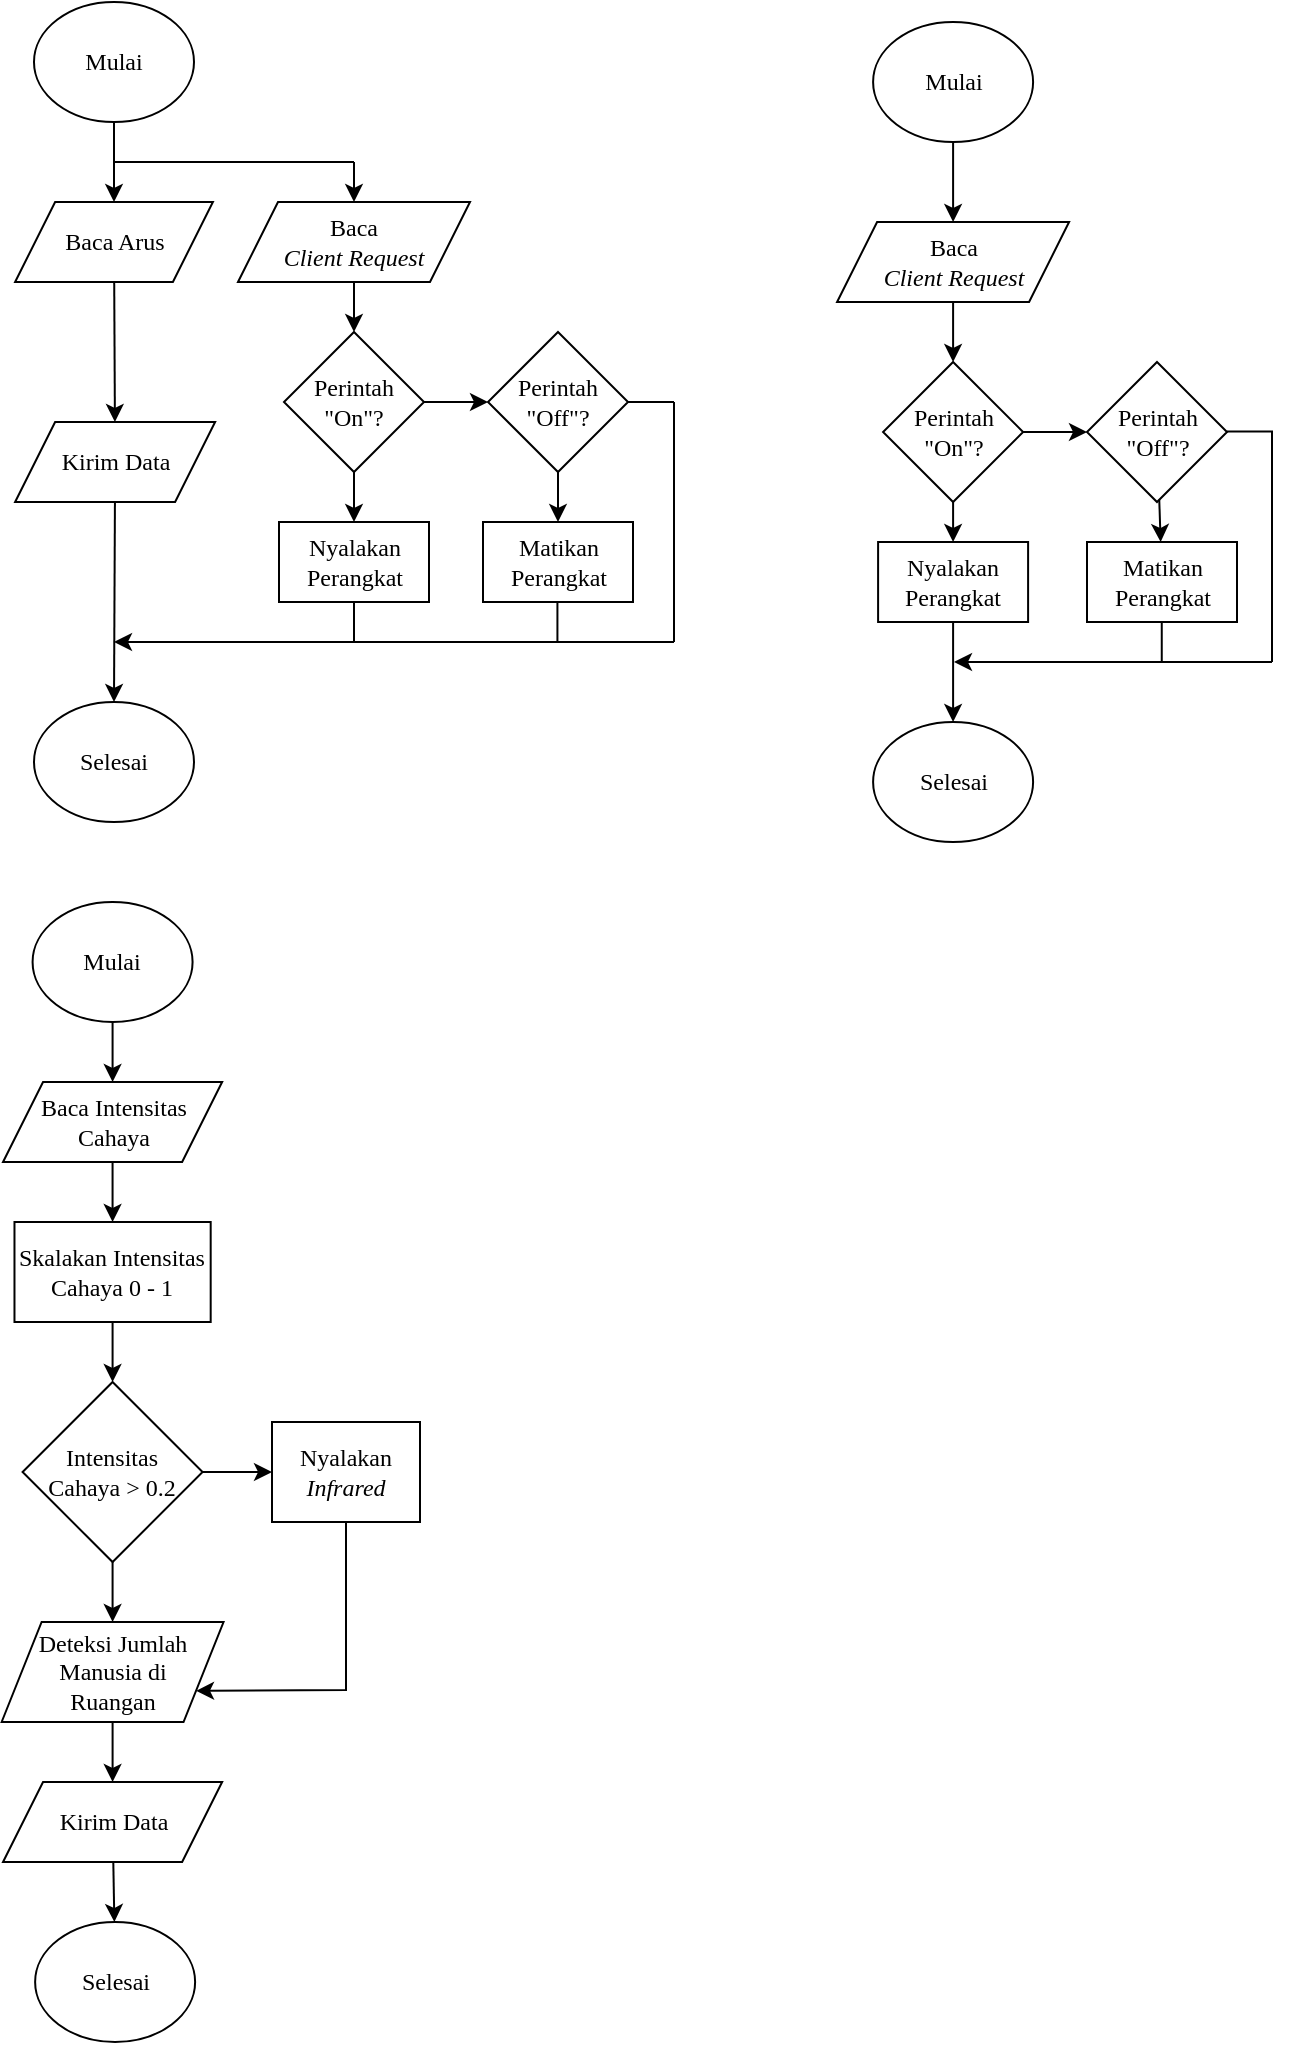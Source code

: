 <mxfile version="14.2.7" type="github">
  <diagram id="C5RBs43oDa-KdzZeNtuy" name="Page-1">
    <mxGraphModel dx="1021" dy="544" grid="1" gridSize="10" guides="1" tooltips="1" connect="1" arrows="1" fold="1" page="1" pageScale="1" pageWidth="827" pageHeight="1169" math="0" shadow="0">
      <root>
        <mxCell id="WIyWlLk6GJQsqaUBKTNV-0" />
        <mxCell id="WIyWlLk6GJQsqaUBKTNV-1" parent="WIyWlLk6GJQsqaUBKTNV-0" />
        <mxCell id="VFo1LNx78Vd1Gto0suPX-23" value="" style="edgeStyle=none;rounded=0;orthogonalLoop=1;jettySize=auto;html=1;" edge="1" parent="WIyWlLk6GJQsqaUBKTNV-1" source="VFo1LNx78Vd1Gto0suPX-0" target="VFo1LNx78Vd1Gto0suPX-3">
          <mxGeometry relative="1" as="geometry" />
        </mxCell>
        <mxCell id="VFo1LNx78Vd1Gto0suPX-0" value="&lt;font face=&quot;Times New Roman&quot;&gt;Mulai&lt;/font&gt;" style="ellipse;whiteSpace=wrap;html=1;fillColor=none;" vertex="1" parent="WIyWlLk6GJQsqaUBKTNV-1">
          <mxGeometry x="171" y="20" width="80" height="60" as="geometry" />
        </mxCell>
        <mxCell id="VFo1LNx78Vd1Gto0suPX-1" value="&lt;font face=&quot;Times New Roman&quot;&gt;Selesai&lt;/font&gt;" style="ellipse;whiteSpace=wrap;html=1;fillColor=none;" vertex="1" parent="WIyWlLk6GJQsqaUBKTNV-1">
          <mxGeometry x="171" y="370" width="80" height="60" as="geometry" />
        </mxCell>
        <mxCell id="VFo1LNx78Vd1Gto0suPX-27" value="" style="edgeStyle=none;rounded=0;orthogonalLoop=1;jettySize=auto;html=1;" edge="1" parent="WIyWlLk6GJQsqaUBKTNV-1" source="VFo1LNx78Vd1Gto0suPX-2" target="VFo1LNx78Vd1Gto0suPX-7">
          <mxGeometry relative="1" as="geometry" />
        </mxCell>
        <mxCell id="VFo1LNx78Vd1Gto0suPX-2" value="&lt;font face=&quot;Times New Roman&quot;&gt;Baca&lt;br&gt;&lt;i&gt;Client Request&lt;/i&gt;&lt;/font&gt;" style="shape=parallelogram;perimeter=parallelogramPerimeter;whiteSpace=wrap;html=1;fixedSize=1;fillColor=none;" vertex="1" parent="WIyWlLk6GJQsqaUBKTNV-1">
          <mxGeometry x="273" y="120" width="116" height="40" as="geometry" />
        </mxCell>
        <mxCell id="VFo1LNx78Vd1Gto0suPX-28" value="" style="edgeStyle=none;rounded=0;orthogonalLoop=1;jettySize=auto;html=1;" edge="1" parent="WIyWlLk6GJQsqaUBKTNV-1" source="VFo1LNx78Vd1Gto0suPX-3" target="VFo1LNx78Vd1Gto0suPX-6">
          <mxGeometry relative="1" as="geometry" />
        </mxCell>
        <mxCell id="VFo1LNx78Vd1Gto0suPX-3" value="&lt;font face=&quot;Times New Roman&quot;&gt;Baca Arus&lt;/font&gt;" style="shape=parallelogram;perimeter=parallelogramPerimeter;whiteSpace=wrap;html=1;fixedSize=1;fillColor=none;" vertex="1" parent="WIyWlLk6GJQsqaUBKTNV-1">
          <mxGeometry x="161.56" y="120" width="98.89" height="40" as="geometry" />
        </mxCell>
        <mxCell id="VFo1LNx78Vd1Gto0suPX-32" style="edgeStyle=none;rounded=0;orthogonalLoop=1;jettySize=auto;html=1;entryX=0.5;entryY=0;entryDx=0;entryDy=0;" edge="1" parent="WIyWlLk6GJQsqaUBKTNV-1" source="VFo1LNx78Vd1Gto0suPX-6" target="VFo1LNx78Vd1Gto0suPX-1">
          <mxGeometry relative="1" as="geometry" />
        </mxCell>
        <mxCell id="VFo1LNx78Vd1Gto0suPX-6" value="&lt;font face=&quot;Times New Roman&quot;&gt;Kirim Data&lt;/font&gt;" style="shape=parallelogram;perimeter=parallelogramPerimeter;whiteSpace=wrap;html=1;fixedSize=1;fillColor=none;" vertex="1" parent="WIyWlLk6GJQsqaUBKTNV-1">
          <mxGeometry x="161.56" y="230" width="100" height="40" as="geometry" />
        </mxCell>
        <mxCell id="VFo1LNx78Vd1Gto0suPX-29" value="" style="edgeStyle=none;rounded=0;orthogonalLoop=1;jettySize=auto;html=1;" edge="1" parent="WIyWlLk6GJQsqaUBKTNV-1" source="VFo1LNx78Vd1Gto0suPX-7" target="VFo1LNx78Vd1Gto0suPX-9">
          <mxGeometry relative="1" as="geometry" />
        </mxCell>
        <mxCell id="VFo1LNx78Vd1Gto0suPX-31" value="" style="edgeStyle=none;rounded=0;orthogonalLoop=1;jettySize=auto;html=1;" edge="1" parent="WIyWlLk6GJQsqaUBKTNV-1" source="VFo1LNx78Vd1Gto0suPX-7" target="VFo1LNx78Vd1Gto0suPX-8">
          <mxGeometry relative="1" as="geometry" />
        </mxCell>
        <mxCell id="VFo1LNx78Vd1Gto0suPX-7" value="&lt;font face=&quot;Times New Roman&quot;&gt;Perintah&lt;br&gt;&quot;On&quot;?&lt;/font&gt;" style="rhombus;whiteSpace=wrap;html=1;fillColor=none;" vertex="1" parent="WIyWlLk6GJQsqaUBKTNV-1">
          <mxGeometry x="296" y="185" width="70" height="70" as="geometry" />
        </mxCell>
        <mxCell id="VFo1LNx78Vd1Gto0suPX-8" value="&lt;font face=&quot;Times New Roman&quot;&gt;Nyalakan Perangkat&lt;/font&gt;" style="rounded=0;whiteSpace=wrap;html=1;align=center;fillColor=none;" vertex="1" parent="WIyWlLk6GJQsqaUBKTNV-1">
          <mxGeometry x="293.5" y="280" width="75" height="40" as="geometry" />
        </mxCell>
        <mxCell id="VFo1LNx78Vd1Gto0suPX-30" value="" style="edgeStyle=none;rounded=0;orthogonalLoop=1;jettySize=auto;html=1;" edge="1" parent="WIyWlLk6GJQsqaUBKTNV-1" source="VFo1LNx78Vd1Gto0suPX-9" target="VFo1LNx78Vd1Gto0suPX-10">
          <mxGeometry relative="1" as="geometry" />
        </mxCell>
        <mxCell id="VFo1LNx78Vd1Gto0suPX-9" value="&lt;font face=&quot;Times New Roman&quot;&gt;Perintah&lt;br&gt;&quot;Off&quot;?&lt;/font&gt;" style="rhombus;whiteSpace=wrap;html=1;fillColor=none;" vertex="1" parent="WIyWlLk6GJQsqaUBKTNV-1">
          <mxGeometry x="398" y="185" width="70" height="70" as="geometry" />
        </mxCell>
        <mxCell id="VFo1LNx78Vd1Gto0suPX-10" value="&lt;font face=&quot;Times New Roman&quot;&gt;Matikan Perangkat&lt;/font&gt;" style="rounded=0;whiteSpace=wrap;html=1;align=center;fillColor=none;" vertex="1" parent="WIyWlLk6GJQsqaUBKTNV-1">
          <mxGeometry x="395.5" y="280" width="75" height="40" as="geometry" />
        </mxCell>
        <mxCell id="VFo1LNx78Vd1Gto0suPX-24" value="" style="endArrow=none;html=1;" edge="1" parent="WIyWlLk6GJQsqaUBKTNV-1">
          <mxGeometry width="50" height="50" relative="1" as="geometry">
            <mxPoint x="211" y="100" as="sourcePoint" />
            <mxPoint x="331" y="100" as="targetPoint" />
          </mxGeometry>
        </mxCell>
        <mxCell id="VFo1LNx78Vd1Gto0suPX-26" value="" style="endArrow=classic;html=1;entryX=0.5;entryY=0;entryDx=0;entryDy=0;" edge="1" parent="WIyWlLk6GJQsqaUBKTNV-1" target="VFo1LNx78Vd1Gto0suPX-2">
          <mxGeometry width="50" height="50" relative="1" as="geometry">
            <mxPoint x="331" y="100" as="sourcePoint" />
            <mxPoint x="321" y="110" as="targetPoint" />
          </mxGeometry>
        </mxCell>
        <mxCell id="VFo1LNx78Vd1Gto0suPX-33" value="" style="endArrow=none;html=1;entryX=0.5;entryY=1;entryDx=0;entryDy=0;" edge="1" parent="WIyWlLk6GJQsqaUBKTNV-1" target="VFo1LNx78Vd1Gto0suPX-8">
          <mxGeometry width="50" height="50" relative="1" as="geometry">
            <mxPoint x="331" y="340" as="sourcePoint" />
            <mxPoint x="331" y="290" as="targetPoint" />
          </mxGeometry>
        </mxCell>
        <mxCell id="VFo1LNx78Vd1Gto0suPX-34" value="" style="endArrow=none;html=1;entryX=0.5;entryY=1;entryDx=0;entryDy=0;" edge="1" parent="WIyWlLk6GJQsqaUBKTNV-1">
          <mxGeometry width="50" height="50" relative="1" as="geometry">
            <mxPoint x="432.71" y="340" as="sourcePoint" />
            <mxPoint x="432.71" y="320" as="targetPoint" />
          </mxGeometry>
        </mxCell>
        <mxCell id="VFo1LNx78Vd1Gto0suPX-35" value="" style="endArrow=none;html=1;" edge="1" parent="WIyWlLk6GJQsqaUBKTNV-1">
          <mxGeometry width="50" height="50" relative="1" as="geometry">
            <mxPoint x="491" y="340" as="sourcePoint" />
            <mxPoint x="491" y="220" as="targetPoint" />
          </mxGeometry>
        </mxCell>
        <mxCell id="VFo1LNx78Vd1Gto0suPX-36" value="" style="endArrow=none;html=1;entryX=0.5;entryY=1;entryDx=0;entryDy=0;" edge="1" parent="WIyWlLk6GJQsqaUBKTNV-1">
          <mxGeometry width="50" height="50" relative="1" as="geometry">
            <mxPoint x="491" y="220" as="sourcePoint" />
            <mxPoint x="468" y="220" as="targetPoint" />
          </mxGeometry>
        </mxCell>
        <mxCell id="VFo1LNx78Vd1Gto0suPX-38" value="" style="endArrow=classic;html=1;" edge="1" parent="WIyWlLk6GJQsqaUBKTNV-1">
          <mxGeometry width="50" height="50" relative="1" as="geometry">
            <mxPoint x="491" y="340" as="sourcePoint" />
            <mxPoint x="211" y="340" as="targetPoint" />
          </mxGeometry>
        </mxCell>
        <mxCell id="VFo1LNx78Vd1Gto0suPX-39" value="" style="edgeStyle=none;rounded=0;orthogonalLoop=1;jettySize=auto;html=1;" edge="1" parent="WIyWlLk6GJQsqaUBKTNV-1" source="VFo1LNx78Vd1Gto0suPX-40">
          <mxGeometry relative="1" as="geometry">
            <mxPoint x="630.554" y="130" as="targetPoint" />
          </mxGeometry>
        </mxCell>
        <mxCell id="VFo1LNx78Vd1Gto0suPX-40" value="&lt;font face=&quot;Times New Roman&quot;&gt;Mulai&lt;/font&gt;" style="ellipse;whiteSpace=wrap;html=1;fillColor=none;" vertex="1" parent="WIyWlLk6GJQsqaUBKTNV-1">
          <mxGeometry x="590.55" y="30" width="80" height="60" as="geometry" />
        </mxCell>
        <mxCell id="VFo1LNx78Vd1Gto0suPX-41" value="&lt;font face=&quot;Times New Roman&quot;&gt;Selesai&lt;/font&gt;" style="ellipse;whiteSpace=wrap;html=1;fillColor=none;" vertex="1" parent="WIyWlLk6GJQsqaUBKTNV-1">
          <mxGeometry x="590.55" y="380" width="80" height="60" as="geometry" />
        </mxCell>
        <mxCell id="VFo1LNx78Vd1Gto0suPX-42" value="" style="edgeStyle=none;rounded=0;orthogonalLoop=1;jettySize=auto;html=1;" edge="1" parent="WIyWlLk6GJQsqaUBKTNV-1" source="VFo1LNx78Vd1Gto0suPX-43" target="VFo1LNx78Vd1Gto0suPX-50">
          <mxGeometry relative="1" as="geometry" />
        </mxCell>
        <mxCell id="VFo1LNx78Vd1Gto0suPX-43" value="&lt;font face=&quot;Times New Roman&quot;&gt;Baca&lt;br&gt;&lt;i&gt;Client Request&lt;/i&gt;&lt;/font&gt;" style="shape=parallelogram;perimeter=parallelogramPerimeter;whiteSpace=wrap;html=1;fixedSize=1;fillColor=none;" vertex="1" parent="WIyWlLk6GJQsqaUBKTNV-1">
          <mxGeometry x="572.55" y="130" width="116" height="40" as="geometry" />
        </mxCell>
        <mxCell id="VFo1LNx78Vd1Gto0suPX-48" value="" style="edgeStyle=none;rounded=0;orthogonalLoop=1;jettySize=auto;html=1;" edge="1" parent="WIyWlLk6GJQsqaUBKTNV-1" source="VFo1LNx78Vd1Gto0suPX-50" target="VFo1LNx78Vd1Gto0suPX-53">
          <mxGeometry relative="1" as="geometry" />
        </mxCell>
        <mxCell id="VFo1LNx78Vd1Gto0suPX-49" value="" style="edgeStyle=none;rounded=0;orthogonalLoop=1;jettySize=auto;html=1;" edge="1" parent="WIyWlLk6GJQsqaUBKTNV-1" source="VFo1LNx78Vd1Gto0suPX-50" target="VFo1LNx78Vd1Gto0suPX-51">
          <mxGeometry relative="1" as="geometry" />
        </mxCell>
        <mxCell id="VFo1LNx78Vd1Gto0suPX-50" value="&lt;font face=&quot;Times New Roman&quot;&gt;Perintah&lt;br&gt;&quot;On&quot;?&lt;/font&gt;" style="rhombus;whiteSpace=wrap;html=1;fillColor=none;" vertex="1" parent="WIyWlLk6GJQsqaUBKTNV-1">
          <mxGeometry x="595.55" y="200" width="70" height="70" as="geometry" />
        </mxCell>
        <mxCell id="VFo1LNx78Vd1Gto0suPX-62" style="edgeStyle=none;rounded=0;orthogonalLoop=1;jettySize=auto;html=1;entryX=0.5;entryY=0;entryDx=0;entryDy=0;" edge="1" parent="WIyWlLk6GJQsqaUBKTNV-1" source="VFo1LNx78Vd1Gto0suPX-51" target="VFo1LNx78Vd1Gto0suPX-41">
          <mxGeometry relative="1" as="geometry" />
        </mxCell>
        <mxCell id="VFo1LNx78Vd1Gto0suPX-51" value="&lt;font face=&quot;Times New Roman&quot;&gt;Nyalakan Perangkat&lt;/font&gt;" style="rounded=0;whiteSpace=wrap;html=1;align=center;fillColor=none;" vertex="1" parent="WIyWlLk6GJQsqaUBKTNV-1">
          <mxGeometry x="593.05" y="290" width="75" height="40" as="geometry" />
        </mxCell>
        <mxCell id="VFo1LNx78Vd1Gto0suPX-52" value="" style="edgeStyle=none;rounded=0;orthogonalLoop=1;jettySize=auto;html=1;" edge="1" parent="WIyWlLk6GJQsqaUBKTNV-1" source="VFo1LNx78Vd1Gto0suPX-53" target="VFo1LNx78Vd1Gto0suPX-54">
          <mxGeometry relative="1" as="geometry" />
        </mxCell>
        <mxCell id="VFo1LNx78Vd1Gto0suPX-53" value="&lt;font face=&quot;Times New Roman&quot;&gt;Perintah&lt;br&gt;&quot;Off&quot;?&lt;/font&gt;" style="rhombus;whiteSpace=wrap;html=1;fillColor=none;" vertex="1" parent="WIyWlLk6GJQsqaUBKTNV-1">
          <mxGeometry x="697.5" y="200" width="70" height="70" as="geometry" />
        </mxCell>
        <mxCell id="VFo1LNx78Vd1Gto0suPX-54" value="&lt;font face=&quot;Times New Roman&quot;&gt;Matikan Perangkat&lt;/font&gt;" style="rounded=0;whiteSpace=wrap;html=1;align=center;fillColor=none;" vertex="1" parent="WIyWlLk6GJQsqaUBKTNV-1">
          <mxGeometry x="697.5" y="290" width="75" height="40" as="geometry" />
        </mxCell>
        <mxCell id="VFo1LNx78Vd1Gto0suPX-58" value="" style="endArrow=none;html=1;entryX=0.5;entryY=1;entryDx=0;entryDy=0;" edge="1" parent="WIyWlLk6GJQsqaUBKTNV-1">
          <mxGeometry width="50" height="50" relative="1" as="geometry">
            <mxPoint x="734.88" y="350" as="sourcePoint" />
            <mxPoint x="734.88" y="330" as="targetPoint" />
          </mxGeometry>
        </mxCell>
        <mxCell id="VFo1LNx78Vd1Gto0suPX-59" value="" style="endArrow=none;html=1;" edge="1" parent="WIyWlLk6GJQsqaUBKTNV-1">
          <mxGeometry width="50" height="50" relative="1" as="geometry">
            <mxPoint x="790" y="350" as="sourcePoint" />
            <mxPoint x="790" y="235" as="targetPoint" />
          </mxGeometry>
        </mxCell>
        <mxCell id="VFo1LNx78Vd1Gto0suPX-60" value="" style="endArrow=none;html=1;entryX=0.5;entryY=1;entryDx=0;entryDy=0;" edge="1" parent="WIyWlLk6GJQsqaUBKTNV-1">
          <mxGeometry width="50" height="50" relative="1" as="geometry">
            <mxPoint x="790.5" y="234.76" as="sourcePoint" />
            <mxPoint x="767.5" y="234.76" as="targetPoint" />
          </mxGeometry>
        </mxCell>
        <mxCell id="VFo1LNx78Vd1Gto0suPX-63" value="" style="endArrow=classic;html=1;" edge="1" parent="WIyWlLk6GJQsqaUBKTNV-1">
          <mxGeometry width="50" height="50" relative="1" as="geometry">
            <mxPoint x="790" y="350" as="sourcePoint" />
            <mxPoint x="631" y="350" as="targetPoint" />
          </mxGeometry>
        </mxCell>
        <mxCell id="VFo1LNx78Vd1Gto0suPX-76" value="" style="edgeStyle=none;rounded=0;orthogonalLoop=1;jettySize=auto;html=1;" edge="1" parent="WIyWlLk6GJQsqaUBKTNV-1" source="VFo1LNx78Vd1Gto0suPX-64" target="VFo1LNx78Vd1Gto0suPX-65">
          <mxGeometry relative="1" as="geometry" />
        </mxCell>
        <mxCell id="VFo1LNx78Vd1Gto0suPX-64" value="&lt;font face=&quot;Times New Roman&quot;&gt;Mulai&lt;/font&gt;" style="ellipse;whiteSpace=wrap;html=1;fillColor=none;" vertex="1" parent="WIyWlLk6GJQsqaUBKTNV-1">
          <mxGeometry x="170.29" y="470" width="80" height="60" as="geometry" />
        </mxCell>
        <mxCell id="VFo1LNx78Vd1Gto0suPX-78" value="" style="edgeStyle=none;rounded=0;orthogonalLoop=1;jettySize=auto;html=1;" edge="1" parent="WIyWlLk6GJQsqaUBKTNV-1" source="VFo1LNx78Vd1Gto0suPX-65" target="VFo1LNx78Vd1Gto0suPX-66">
          <mxGeometry relative="1" as="geometry" />
        </mxCell>
        <mxCell id="VFo1LNx78Vd1Gto0suPX-65" value="&lt;font face=&quot;Times New Roman&quot;&gt;Baca Intensitas Cahaya&lt;/font&gt;" style="shape=parallelogram;perimeter=parallelogramPerimeter;whiteSpace=wrap;html=1;fixedSize=1;fillColor=none;" vertex="1" parent="WIyWlLk6GJQsqaUBKTNV-1">
          <mxGeometry x="155.52" y="560" width="109.55" height="40" as="geometry" />
        </mxCell>
        <mxCell id="VFo1LNx78Vd1Gto0suPX-79" value="" style="edgeStyle=none;rounded=0;orthogonalLoop=1;jettySize=auto;html=1;" edge="1" parent="WIyWlLk6GJQsqaUBKTNV-1" source="VFo1LNx78Vd1Gto0suPX-66" target="VFo1LNx78Vd1Gto0suPX-68">
          <mxGeometry relative="1" as="geometry" />
        </mxCell>
        <mxCell id="VFo1LNx78Vd1Gto0suPX-66" value="&lt;font face=&quot;Times New Roman&quot;&gt;Skalakan Intensitas Cahaya 0 - 1&lt;/font&gt;" style="rounded=0;whiteSpace=wrap;html=1;fillColor=none;" vertex="1" parent="WIyWlLk6GJQsqaUBKTNV-1">
          <mxGeometry x="161.24" y="630" width="98.1" height="50" as="geometry" />
        </mxCell>
        <mxCell id="VFo1LNx78Vd1Gto0suPX-80" value="" style="edgeStyle=none;rounded=0;orthogonalLoop=1;jettySize=auto;html=1;" edge="1" parent="WIyWlLk6GJQsqaUBKTNV-1" source="VFo1LNx78Vd1Gto0suPX-68" target="VFo1LNx78Vd1Gto0suPX-70">
          <mxGeometry relative="1" as="geometry" />
        </mxCell>
        <mxCell id="VFo1LNx78Vd1Gto0suPX-81" value="" style="edgeStyle=none;rounded=0;orthogonalLoop=1;jettySize=auto;html=1;" edge="1" parent="WIyWlLk6GJQsqaUBKTNV-1" source="VFo1LNx78Vd1Gto0suPX-68" target="VFo1LNx78Vd1Gto0suPX-71">
          <mxGeometry relative="1" as="geometry" />
        </mxCell>
        <mxCell id="VFo1LNx78Vd1Gto0suPX-68" value="&lt;font face=&quot;Times New Roman&quot;&gt;Intensitas&lt;br&gt;Cahaya&amp;nbsp;&amp;gt; 0.2&lt;/font&gt;" style="rhombus;whiteSpace=wrap;html=1;fillColor=none;" vertex="1" parent="WIyWlLk6GJQsqaUBKTNV-1">
          <mxGeometry x="165.29" y="710" width="90" height="90" as="geometry" />
        </mxCell>
        <mxCell id="VFo1LNx78Vd1Gto0suPX-83" style="edgeStyle=none;rounded=0;orthogonalLoop=1;jettySize=auto;html=1;exitX=0.5;exitY=1;exitDx=0;exitDy=0;entryX=1;entryY=0.75;entryDx=0;entryDy=0;" edge="1" parent="WIyWlLk6GJQsqaUBKTNV-1" source="VFo1LNx78Vd1Gto0suPX-70" target="VFo1LNx78Vd1Gto0suPX-71">
          <mxGeometry relative="1" as="geometry">
            <Array as="points">
              <mxPoint x="327" y="864" />
            </Array>
          </mxGeometry>
        </mxCell>
        <mxCell id="VFo1LNx78Vd1Gto0suPX-70" value="&lt;font face=&quot;Times New Roman&quot;&gt;Nyalakan &lt;i&gt;Infrared&lt;/i&gt;&lt;/font&gt;" style="rounded=0;whiteSpace=wrap;html=1;fillColor=none;" vertex="1" parent="WIyWlLk6GJQsqaUBKTNV-1">
          <mxGeometry x="290" y="730" width="74" height="50" as="geometry" />
        </mxCell>
        <mxCell id="VFo1LNx78Vd1Gto0suPX-84" value="" style="edgeStyle=none;rounded=0;orthogonalLoop=1;jettySize=auto;html=1;" edge="1" parent="WIyWlLk6GJQsqaUBKTNV-1" source="VFo1LNx78Vd1Gto0suPX-71" target="VFo1LNx78Vd1Gto0suPX-72">
          <mxGeometry relative="1" as="geometry" />
        </mxCell>
        <mxCell id="VFo1LNx78Vd1Gto0suPX-71" value="&lt;font face=&quot;Times New Roman&quot;&gt;Deteksi Jumlah Manusia di&lt;br&gt;Ruangan&lt;/font&gt;" style="shape=parallelogram;perimeter=parallelogramPerimeter;whiteSpace=wrap;html=1;fixedSize=1;fillColor=none;" vertex="1" parent="WIyWlLk6GJQsqaUBKTNV-1">
          <mxGeometry x="154.82" y="830" width="110.95" height="50" as="geometry" />
        </mxCell>
        <mxCell id="VFo1LNx78Vd1Gto0suPX-85" value="" style="edgeStyle=none;rounded=0;orthogonalLoop=1;jettySize=auto;html=1;" edge="1" parent="WIyWlLk6GJQsqaUBKTNV-1" source="VFo1LNx78Vd1Gto0suPX-72" target="VFo1LNx78Vd1Gto0suPX-73">
          <mxGeometry relative="1" as="geometry" />
        </mxCell>
        <mxCell id="VFo1LNx78Vd1Gto0suPX-72" value="&lt;font face=&quot;Times New Roman&quot;&gt;Kirim Data&lt;/font&gt;" style="shape=parallelogram;perimeter=parallelogramPerimeter;whiteSpace=wrap;html=1;fixedSize=1;fillColor=none;" vertex="1" parent="WIyWlLk6GJQsqaUBKTNV-1">
          <mxGeometry x="155.52" y="910" width="109.55" height="40" as="geometry" />
        </mxCell>
        <mxCell id="VFo1LNx78Vd1Gto0suPX-73" value="&lt;font face=&quot;Times New Roman&quot;&gt;Selesai&lt;/font&gt;" style="ellipse;whiteSpace=wrap;html=1;fillColor=none;" vertex="1" parent="WIyWlLk6GJQsqaUBKTNV-1">
          <mxGeometry x="171.56" y="980" width="80" height="60" as="geometry" />
        </mxCell>
      </root>
    </mxGraphModel>
  </diagram>
</mxfile>

